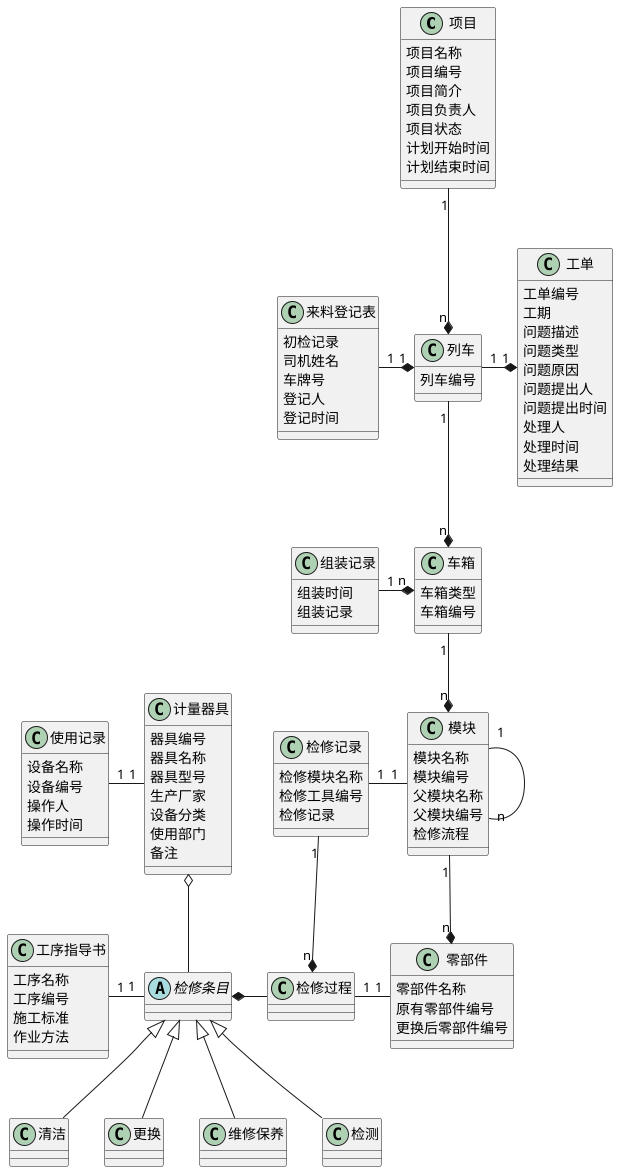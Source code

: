@startuml "train"

class 项目 {
    项目名称
    项目编号
    项目简介
    项目负责人
    项目状态
    计划开始时间
    计划结束时间
}
class 列车 {
    列车编号
}

class 车箱 {
    车箱类型
    车箱编号
}

class 模块 {
    模块名称
    模块编号
    父模块名称
    父模块编号
    检修流程
}

class 零部件 {
    零部件名称
    原有零部件编号
    更换后零部件编号
}

'class 流程 {
'    流程id
'}

class 组装记录 {
    组装时间
    组装记录
}

class 检修记录 {
    检修模块名称
    检修工具编号
    检修记录
}

class 工序指导书 {
    工序名称
    工序编号
    施工标准
    作业方法
}

class 计量器具 {
    器具编号
    器具名称
    器具型号
    生产厂家
    设备分类
    使用部门
    备注
}

class 使用记录 {
    设备名称
    设备编号
    操作人
    操作时间
}

class 来料登记表 {
    初检记录
    司机姓名
    车牌号
    登记人
    登记时间
}

class 工单 {
    工单编号
    工期
    问题描述
    问题类型
    问题原因
    问题提出人
    问题提出时间
    处理人
    处理时间
    处理结果 
}

Abstract Class 检修条目

列车 "1" -* "1" 工单
项目 "1" --* "n" 列车
来料登记表 "1" -* "1" 列车
列车 "1" --* "n" 车箱
组装记录 "1" -* "n" 车箱
车箱 "1" --* "n" 模块
检修记录 "1" - "1" 模块
模块 "1" --* "n" 零部件
检修过程 "1" - "1" 零部件
检修记录 "1" --* "n" 检修过程
计量器具 o-- 检修条目
使用记录  "1" - "1" 计量器具
'工序指导书 "1" - "1" 模块
'流程 "1" - "1" 车箱
模块 "1" - "n" 模块
检修条目 *- 检修过程
工序指导书 "1" - "1" 检修条目
检修条目 <|-- 清洁
检修条目 <|-- 更换
检修条目 <|-- 维修保养
检修条目 <|-- 检测
'检修条目 <|-- 实验

'项目 "1" o-- "n" 列车
'车厢 "n" <--* "1" 列车
'模块 "n" <--* "1" 车厢
'工序指导书 ..> 模块
'组装记录 ..> 车厢
'检修记录 ..> 模块
'检修记录 ..> 使用记录
'检修记录 ..> 零部件
'模块 o-- 零部件
'流程 ..> 模块

'计量设备 ..> 检修记录
'来料 o-- 列车
'工单 ..> 列车
'使用记录 ..> 计量设备

@enduml
